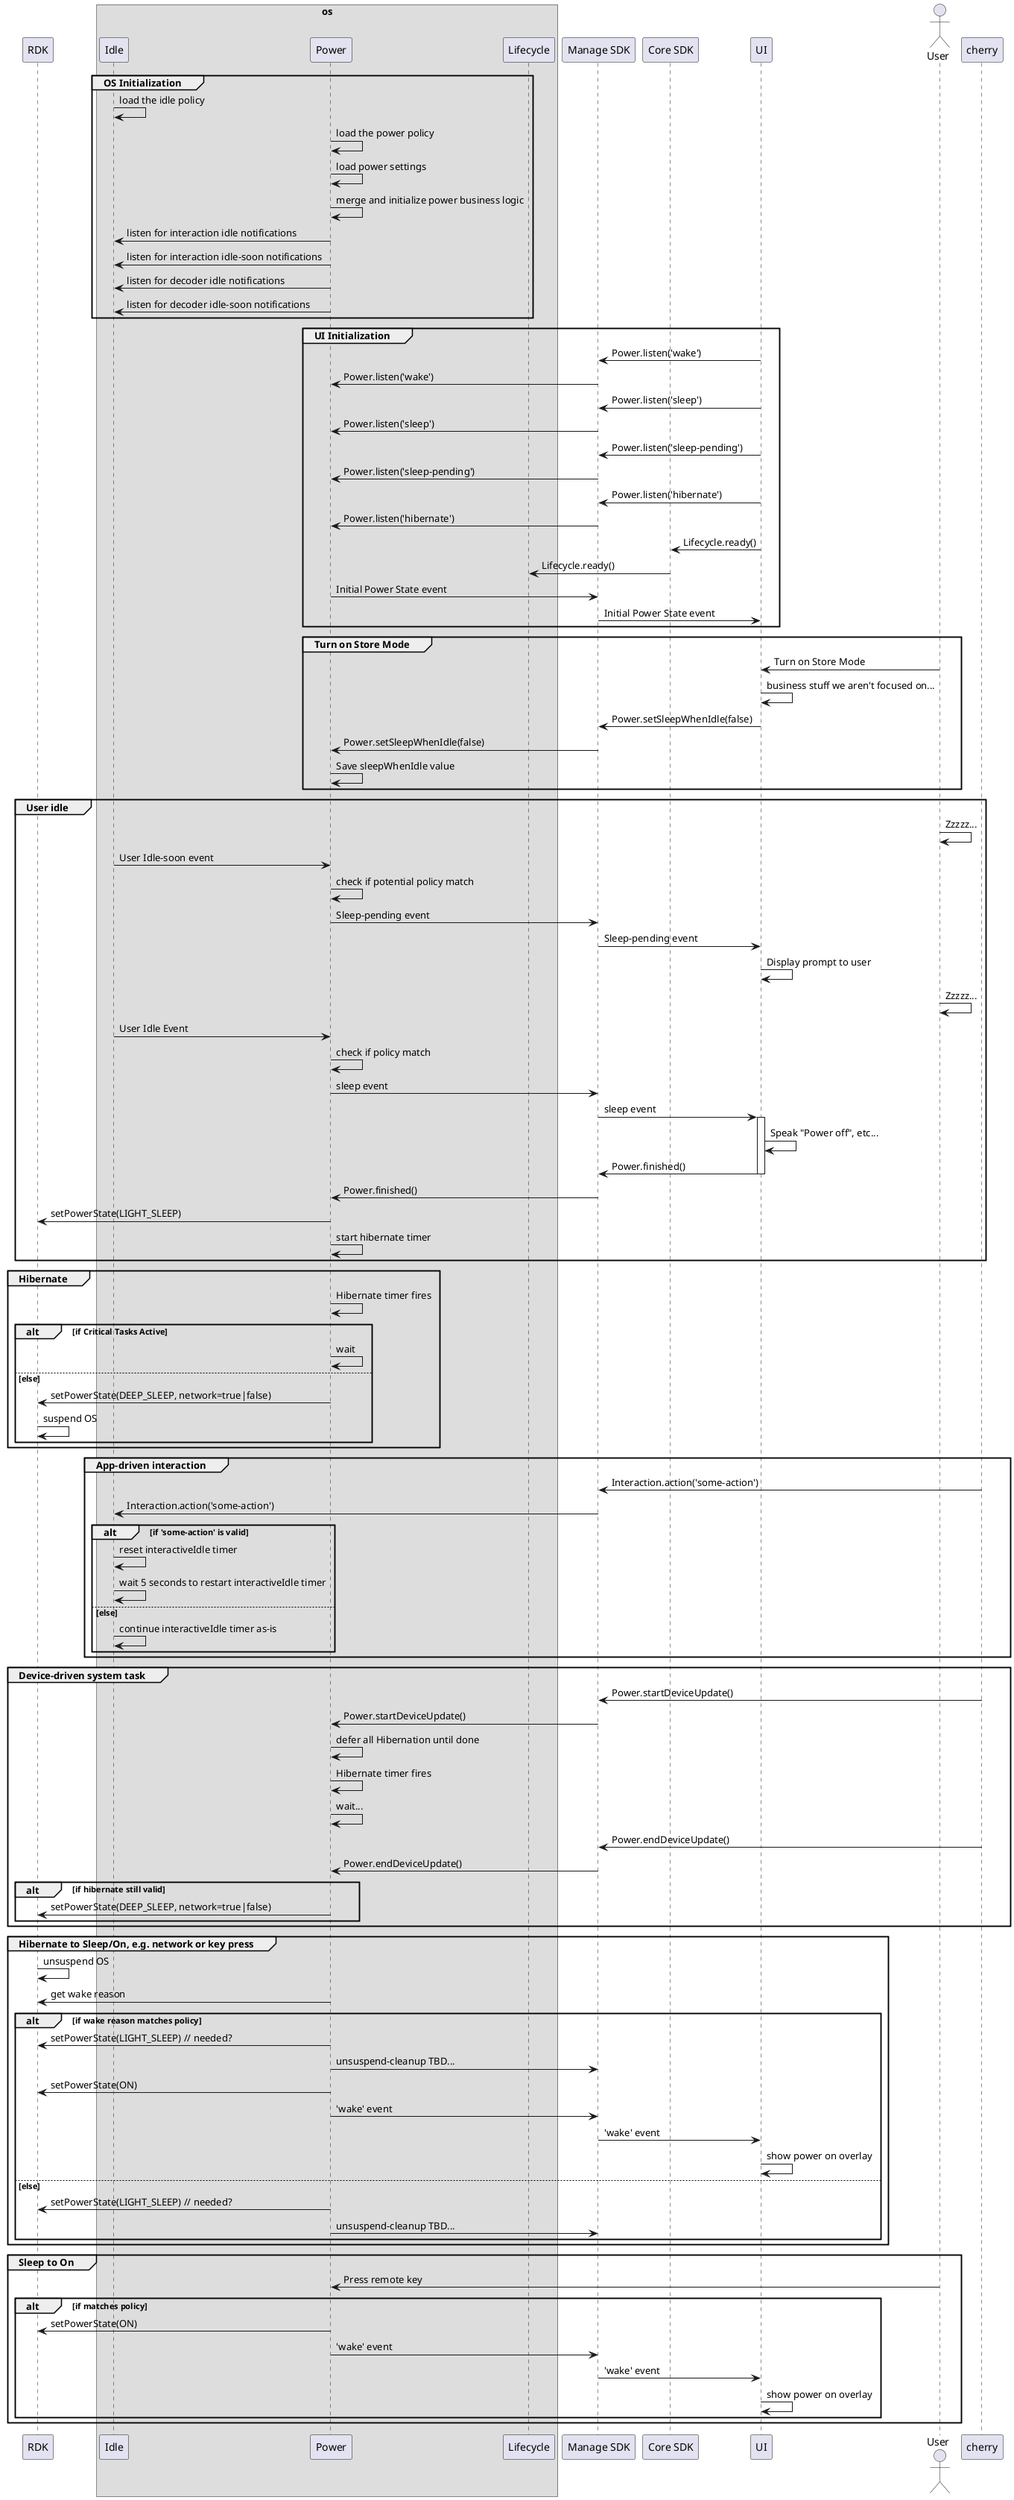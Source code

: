 @startuml

participant rdk as "RDK"
box os
    participant idle as "Idle"
    participant power as "Power"
    participant lifecycle as "Lifecycle"
end box

participant manage as "Manage SDK"
participant core as "Core SDK"
participant ui as "UI"
actor user as "User"

group OS Initialization
    idle -> idle: load the idle policy
    power -> power: load the power policy
    power -> power: load power settings
    power -> power: merge and initialize power business logic
    power -> idle: listen for interaction idle notifications
    power -> idle: listen for interaction idle-soon notifications
    power -> idle: listen for decoder idle notifications
    power -> idle: listen for decoder idle-soon notifications
end

group UI Initialization
    ui -> manage: Power.listen('wake')
    manage -> power: Power.listen('wake')
    ui -> manage: Power.listen('sleep')
    manage -> power: Power.listen('sleep')
    ui -> manage: Power.listen('sleep-pending')
    manage -> power: Power.listen('sleep-pending')
    ui -> manage: Power.listen('hibernate')
    manage -> power: Power.listen('hibernate')
    ui -> core: Lifecycle.ready()
    core -> lifecycle: Lifecycle.ready()
    power -> manage: Initial Power State event
    manage -> ui: Initial Power State event
end

group Turn on Store Mode
    user -> ui: Turn on Store Mode
    ui -> ui: business stuff we aren't focused on...
    ui -> manage: Power.setSleepWhenIdle(false)
    manage -> power: Power.setSleepWhenIdle(false)
    power -> power: Save sleepWhenIdle value
    
end

group User idle
    user -> user: Zzzzz...
    idle -> power: User Idle-soon event
    power -> power: check if potential policy match
    power -> manage: Sleep-pending event
    manage -> ui: Sleep-pending event
    ui -> ui: Display prompt to user
    user -> user: Zzzzz...
    idle -> power: User Idle Event
    power -> power: check if policy match
    power -> manage: sleep event
    manage -> ui++: sleep event
    ui -> ui: Speak "Power off", etc...
    ui -> manage--: Power.finished()
    manage -> power: Power.finished()
    power -> rdk: setPowerState(LIGHT_SLEEP)
    power -> power: start hibernate timer
end

group Hibernate
    power -> power: Hibernate timer fires
    
    alt if Critical Tasks Active
        power -> power: wait
    else else
        power -> rdk: setPowerState(DEEP_SLEEP, network=true|false)
        rdk -> rdk: suspend OS
    end
end

group App-driven interaction
    cherry -> manage: Interaction.action('some-action')
    manage -> idle: Interaction.action('some-action')
    alt if 'some-action' is valid
        idle -> idle: reset interactiveIdle timer
        idle -> idle: wait 5 seconds to restart interactiveIdle timer
    else else
        idle -> idle: continue interactiveIdle timer as-is
    end
end

group Device-driven system task
    cherry -> manage: Power.startDeviceUpdate()
    manage -> power: Power.startDeviceUpdate()
    power -> power: defer all Hibernation until done
    power -> power: Hibernate timer fires
    power -> power: wait...
    cherry -> manage: Power.endDeviceUpdate()
    manage -> power: Power.endDeviceUpdate()
    alt if hibernate still valid
        power -> rdk: setPowerState(DEEP_SLEEP, network=true|false)
    end
end

group Hibernate to Sleep/On, e.g. network or key press
    rdk -> rdk: unsuspend OS
    power -> rdk: get wake reason
    
    alt if wake reason matches policy
        power -> rdk: setPowerState(LIGHT_SLEEP) // needed?
        power -> manage: unsuspend-cleanup TBD...
        power -> rdk: setPowerState(ON)
        power -> manage: 'wake' event
        manage -> ui: 'wake' event
        ui -> ui: show power on overlay
    else else
        power -> rdk: setPowerState(LIGHT_SLEEP) // needed?
        power -> manage: unsuspend-cleanup TBD...
    end
end

group Sleep to On
    user -> power: Press remote key
    alt if matches policy
        power -> rdk: setPowerState(ON)
        power -> manage: 'wake' event
        manage -> ui: 'wake' event
        ui -> ui: show power on overlay
    end
end


@enduml